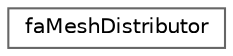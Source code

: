 digraph "Graphical Class Hierarchy"
{
 // LATEX_PDF_SIZE
  bgcolor="transparent";
  edge [fontname=Helvetica,fontsize=10,labelfontname=Helvetica,labelfontsize=10];
  node [fontname=Helvetica,fontsize=10,shape=box,height=0.2,width=0.4];
  rankdir="LR";
  Node0 [id="Node000000",label="faMeshDistributor",height=0.2,width=0.4,color="grey40", fillcolor="white", style="filled",URL="$classFoam_1_1faMeshDistributor.html",tooltip="Holds a reference to the original mesh (the baseMesh) and optionally to a subset of that mesh (the su..."];
}
